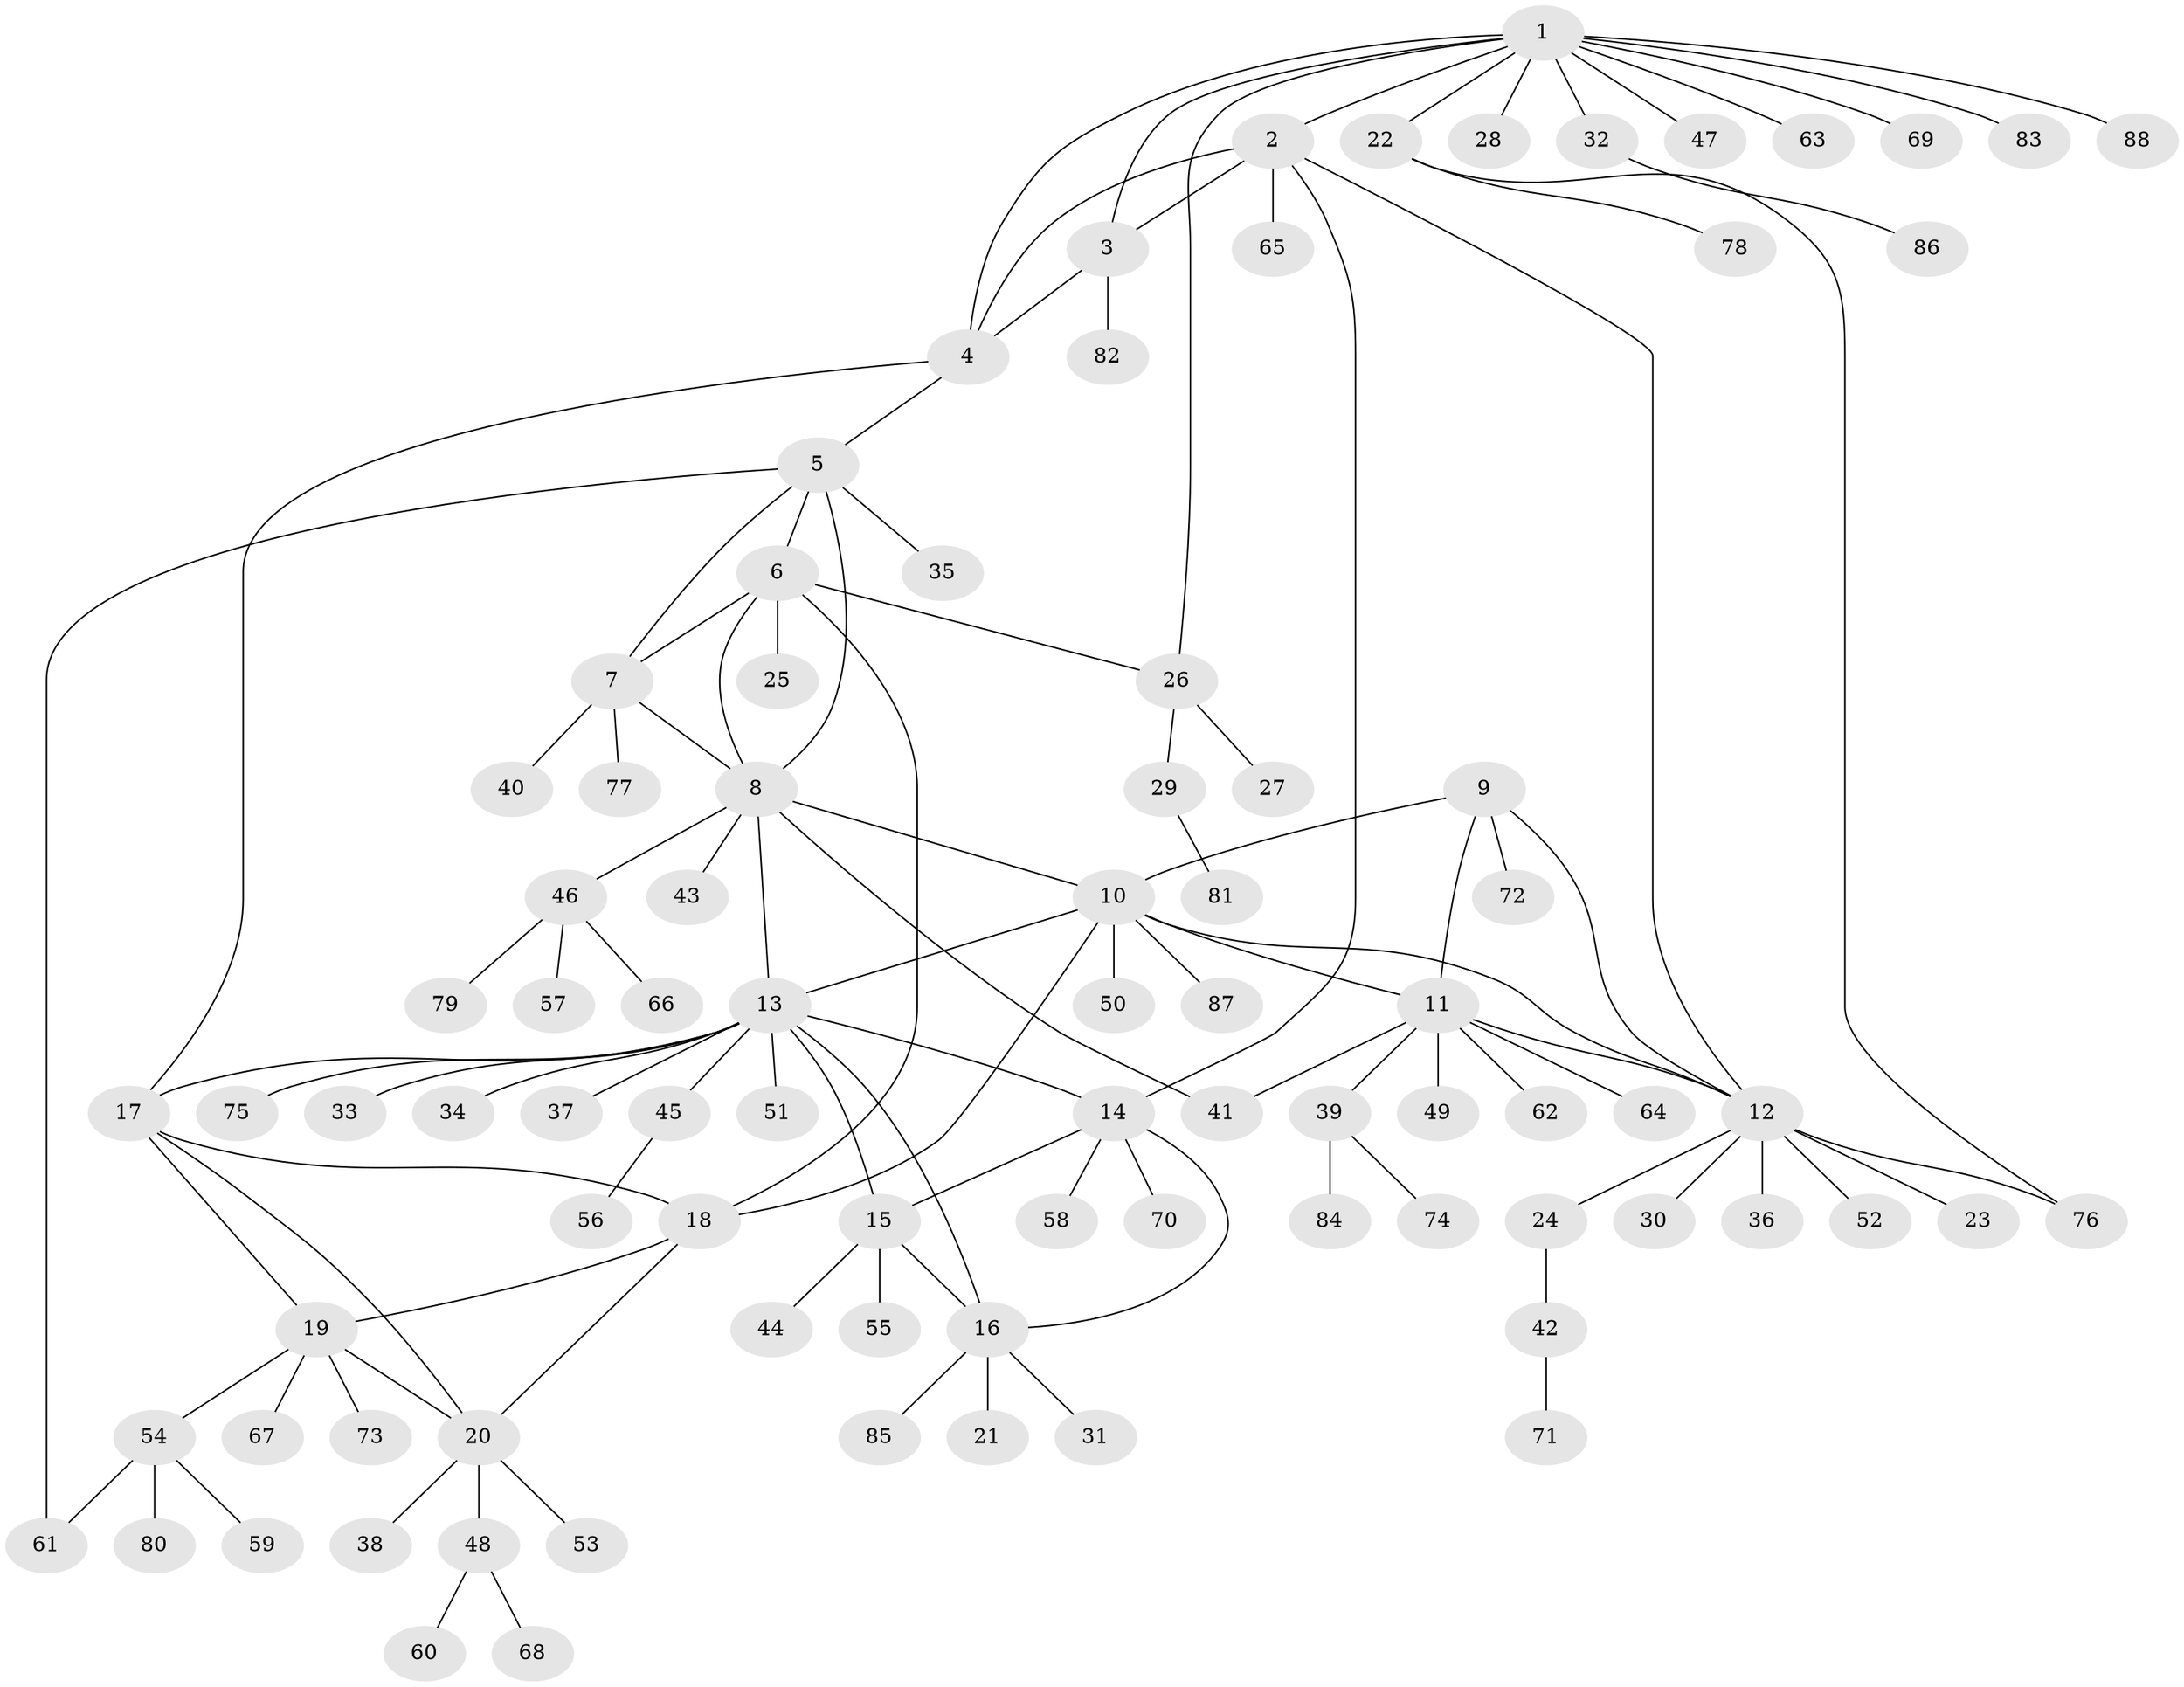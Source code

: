 // coarse degree distribution, {3: 0.02857142857142857, 4: 0.02857142857142857, 1: 0.8, 11: 0.05714285714285714, 5: 0.05714285714285714, 9: 0.02857142857142857}
// Generated by graph-tools (version 1.1) at 2025/57/03/04/25 21:57:45]
// undirected, 88 vertices, 112 edges
graph export_dot {
graph [start="1"]
  node [color=gray90,style=filled];
  1;
  2;
  3;
  4;
  5;
  6;
  7;
  8;
  9;
  10;
  11;
  12;
  13;
  14;
  15;
  16;
  17;
  18;
  19;
  20;
  21;
  22;
  23;
  24;
  25;
  26;
  27;
  28;
  29;
  30;
  31;
  32;
  33;
  34;
  35;
  36;
  37;
  38;
  39;
  40;
  41;
  42;
  43;
  44;
  45;
  46;
  47;
  48;
  49;
  50;
  51;
  52;
  53;
  54;
  55;
  56;
  57;
  58;
  59;
  60;
  61;
  62;
  63;
  64;
  65;
  66;
  67;
  68;
  69;
  70;
  71;
  72;
  73;
  74;
  75;
  76;
  77;
  78;
  79;
  80;
  81;
  82;
  83;
  84;
  85;
  86;
  87;
  88;
  1 -- 2;
  1 -- 3;
  1 -- 4;
  1 -- 22;
  1 -- 26;
  1 -- 28;
  1 -- 32;
  1 -- 47;
  1 -- 63;
  1 -- 69;
  1 -- 83;
  1 -- 88;
  2 -- 3;
  2 -- 4;
  2 -- 12;
  2 -- 14;
  2 -- 65;
  3 -- 4;
  3 -- 82;
  4 -- 5;
  4 -- 17;
  5 -- 6;
  5 -- 7;
  5 -- 8;
  5 -- 35;
  5 -- 61;
  6 -- 7;
  6 -- 8;
  6 -- 18;
  6 -- 25;
  6 -- 26;
  7 -- 8;
  7 -- 40;
  7 -- 77;
  8 -- 10;
  8 -- 13;
  8 -- 41;
  8 -- 43;
  8 -- 46;
  9 -- 10;
  9 -- 11;
  9 -- 12;
  9 -- 72;
  10 -- 11;
  10 -- 12;
  10 -- 13;
  10 -- 18;
  10 -- 50;
  10 -- 87;
  11 -- 12;
  11 -- 39;
  11 -- 41;
  11 -- 49;
  11 -- 62;
  11 -- 64;
  12 -- 23;
  12 -- 24;
  12 -- 30;
  12 -- 36;
  12 -- 52;
  12 -- 76;
  13 -- 14;
  13 -- 15;
  13 -- 16;
  13 -- 17;
  13 -- 33;
  13 -- 34;
  13 -- 37;
  13 -- 45;
  13 -- 51;
  13 -- 75;
  14 -- 15;
  14 -- 16;
  14 -- 58;
  14 -- 70;
  15 -- 16;
  15 -- 44;
  15 -- 55;
  16 -- 21;
  16 -- 31;
  16 -- 85;
  17 -- 18;
  17 -- 19;
  17 -- 20;
  18 -- 19;
  18 -- 20;
  19 -- 20;
  19 -- 54;
  19 -- 67;
  19 -- 73;
  20 -- 38;
  20 -- 48;
  20 -- 53;
  22 -- 76;
  22 -- 78;
  24 -- 42;
  26 -- 27;
  26 -- 29;
  29 -- 81;
  32 -- 86;
  39 -- 74;
  39 -- 84;
  42 -- 71;
  45 -- 56;
  46 -- 57;
  46 -- 66;
  46 -- 79;
  48 -- 60;
  48 -- 68;
  54 -- 59;
  54 -- 61;
  54 -- 80;
}
